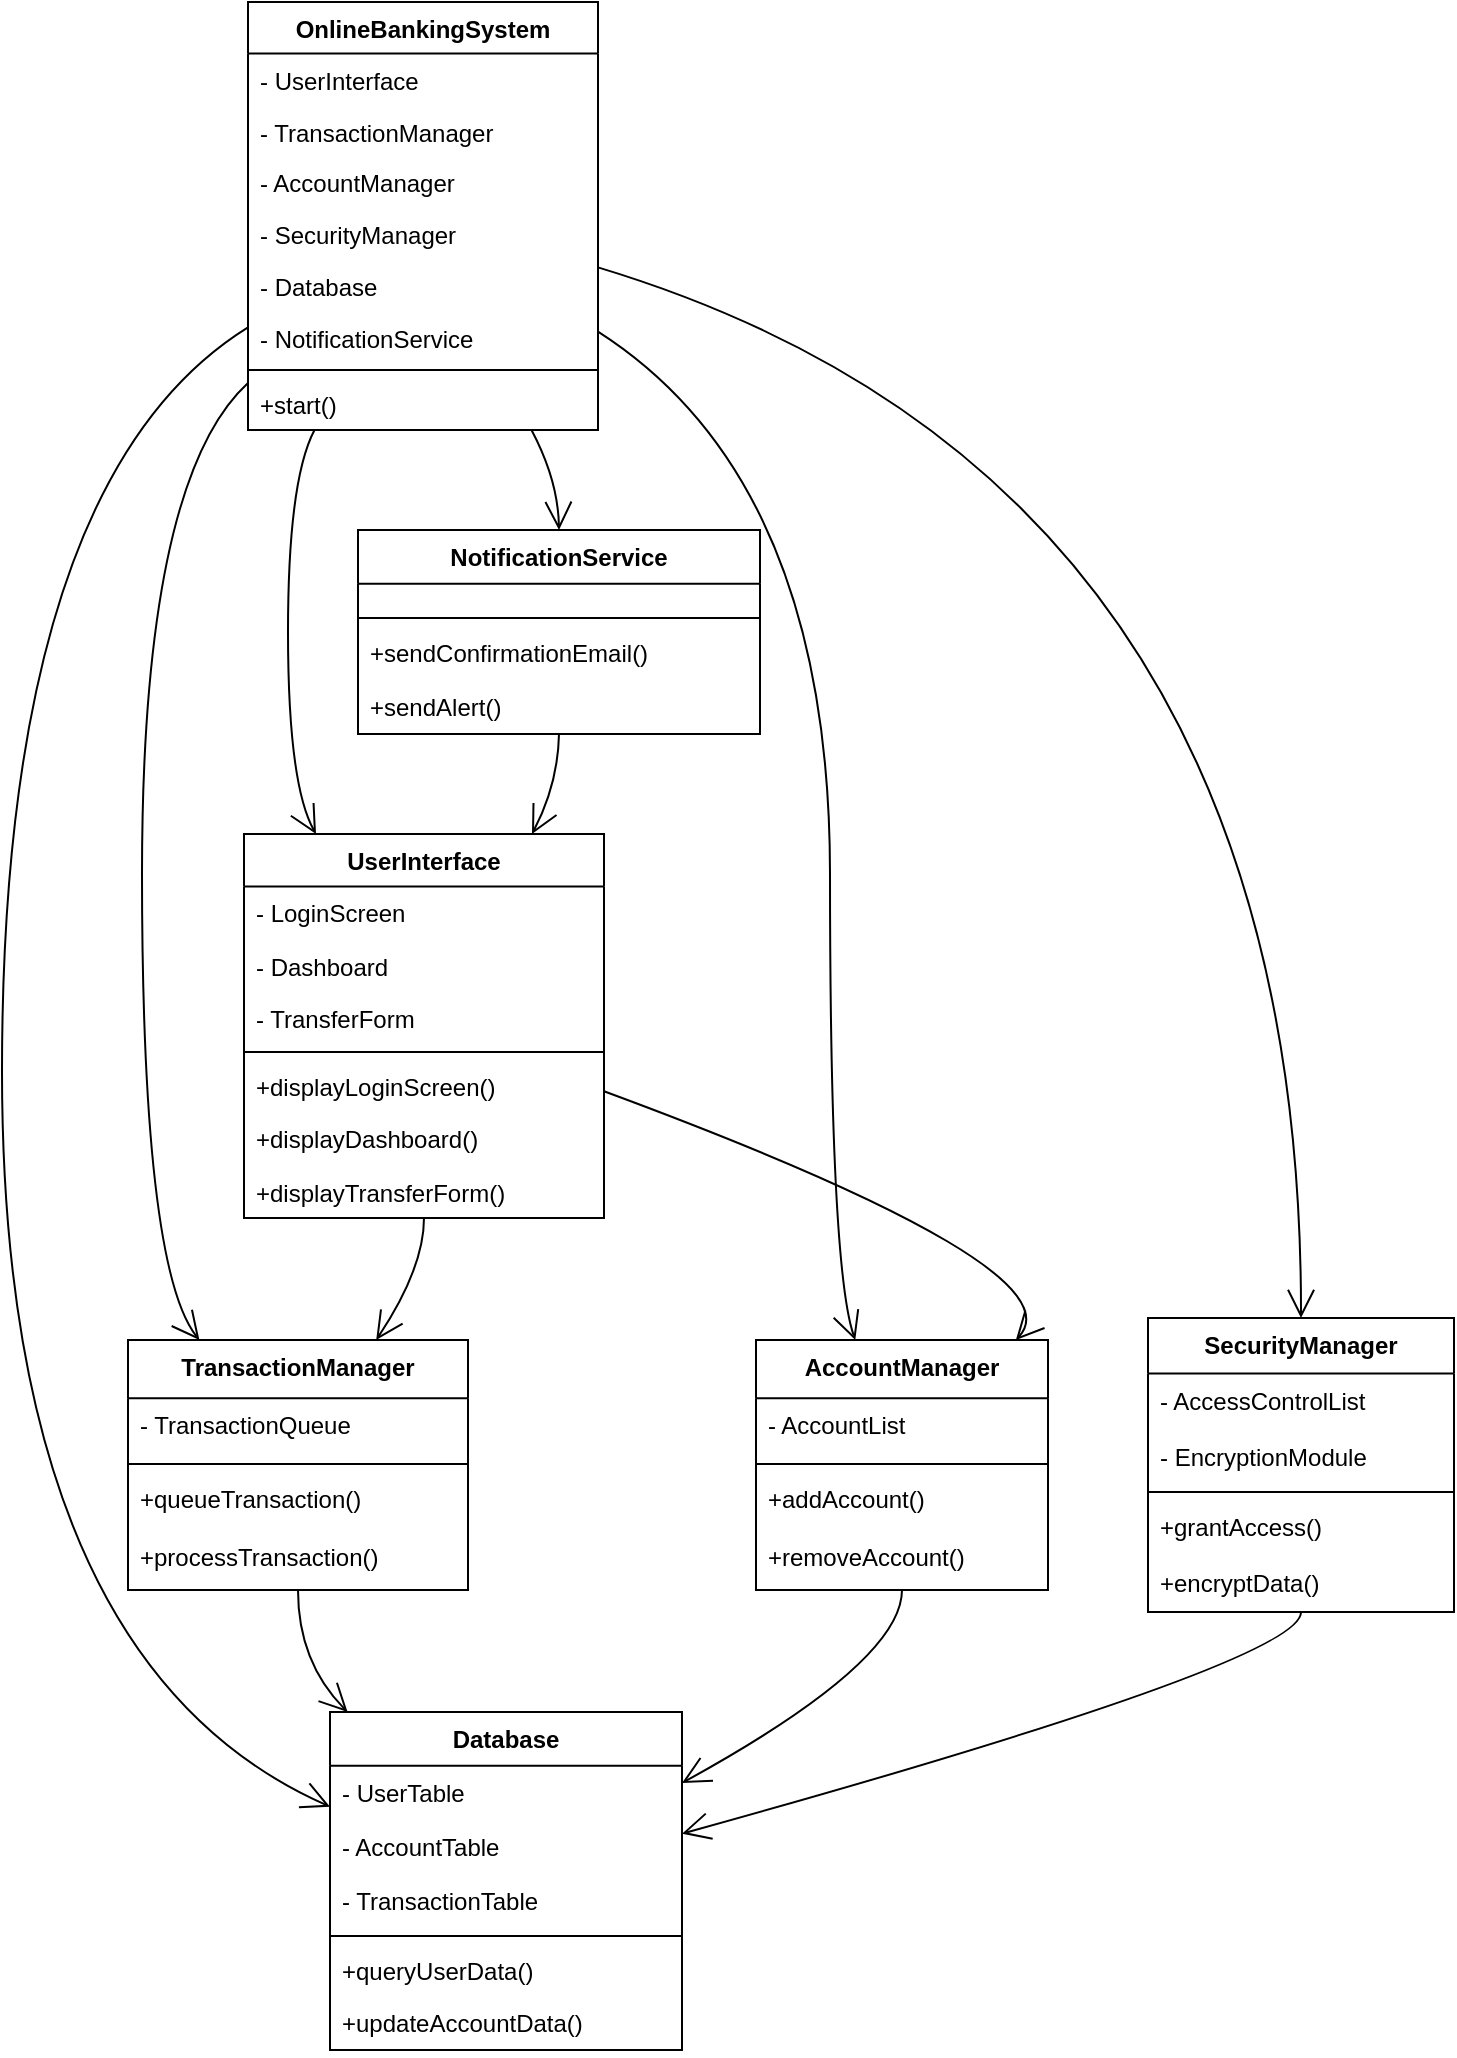 <mxfile version="24.7.17">
  <diagram name="Page-1" id="y9ENEX3FMRnwMD0xoKNj">
    <mxGraphModel>
      <root>
        <mxCell id="0" />
        <mxCell id="1" parent="0" />
        <mxCell id="2" value="OnlineBankingSystem" style="swimlane;fontStyle=1;align=center;verticalAlign=top;childLayout=stackLayout;horizontal=1;startSize=25.775;horizontalStack=0;resizeParent=1;resizeParentMax=0;resizeLast=0;collapsible=0;marginBottom=0;" vertex="1" parent="1">
          <mxGeometry x="68" y="8" width="175" height="214" as="geometry" />
        </mxCell>
        <mxCell id="3" value="- UserInterface" style="text;strokeColor=none;fillColor=none;align=left;verticalAlign=top;spacingLeft=4;spacingRight=4;overflow=hidden;rotatable=0;points=[[0,0.5],[1,0.5]];portConstraint=eastwest;" vertex="1" parent="2">
          <mxGeometry y="26" width="175" height="26" as="geometry" />
        </mxCell>
        <mxCell id="4" value="- TransactionManager" style="text;strokeColor=none;fillColor=none;align=left;verticalAlign=top;spacingLeft=4;spacingRight=4;overflow=hidden;rotatable=0;points=[[0,0.5],[1,0.5]];portConstraint=eastwest;" vertex="1" parent="2">
          <mxGeometry y="52" width="175" height="26" as="geometry" />
        </mxCell>
        <mxCell id="5" value="- AccountManager" style="text;strokeColor=none;fillColor=none;align=left;verticalAlign=top;spacingLeft=4;spacingRight=4;overflow=hidden;rotatable=0;points=[[0,0.5],[1,0.5]];portConstraint=eastwest;" vertex="1" parent="2">
          <mxGeometry y="77" width="175" height="26" as="geometry" />
        </mxCell>
        <mxCell id="6" value="- SecurityManager" style="text;strokeColor=none;fillColor=none;align=left;verticalAlign=top;spacingLeft=4;spacingRight=4;overflow=hidden;rotatable=0;points=[[0,0.5],[1,0.5]];portConstraint=eastwest;" vertex="1" parent="2">
          <mxGeometry y="103" width="175" height="26" as="geometry" />
        </mxCell>
        <mxCell id="7" value="- Database" style="text;strokeColor=none;fillColor=none;align=left;verticalAlign=top;spacingLeft=4;spacingRight=4;overflow=hidden;rotatable=0;points=[[0,0.5],[1,0.5]];portConstraint=eastwest;" vertex="1" parent="2">
          <mxGeometry y="129" width="175" height="26" as="geometry" />
        </mxCell>
        <mxCell id="8" value="- NotificationService" style="text;strokeColor=none;fillColor=none;align=left;verticalAlign=top;spacingLeft=4;spacingRight=4;overflow=hidden;rotatable=0;points=[[0,0.5],[1,0.5]];portConstraint=eastwest;" vertex="1" parent="2">
          <mxGeometry y="155" width="175" height="26" as="geometry" />
        </mxCell>
        <mxCell id="9" style="line;strokeWidth=1;fillColor=none;align=left;verticalAlign=middle;spacingTop=-1;spacingLeft=3;spacingRight=3;rotatable=0;labelPosition=right;points=[];portConstraint=eastwest;strokeColor=inherit;" vertex="1" parent="2">
          <mxGeometry y="180" width="175" height="8" as="geometry" />
        </mxCell>
        <mxCell id="10" value="+start()" style="text;strokeColor=none;fillColor=none;align=left;verticalAlign=top;spacingLeft=4;spacingRight=4;overflow=hidden;rotatable=0;points=[[0,0.5],[1,0.5]];portConstraint=eastwest;" vertex="1" parent="2">
          <mxGeometry y="188" width="175" height="26" as="geometry" />
        </mxCell>
        <mxCell id="11" value="UserInterface" style="swimlane;fontStyle=1;align=center;verticalAlign=top;childLayout=stackLayout;horizontal=1;startSize=26.257;horizontalStack=0;resizeParent=1;resizeParentMax=0;resizeLast=0;collapsible=0;marginBottom=0;" vertex="1" parent="1">
          <mxGeometry x="66" y="424" width="180" height="192" as="geometry" />
        </mxCell>
        <mxCell id="12" value="- LoginScreen" style="text;strokeColor=none;fillColor=none;align=left;verticalAlign=top;spacingLeft=4;spacingRight=4;overflow=hidden;rotatable=0;points=[[0,0.5],[1,0.5]];portConstraint=eastwest;" vertex="1" parent="11">
          <mxGeometry y="26" width="180" height="26" as="geometry" />
        </mxCell>
        <mxCell id="13" value="- Dashboard" style="text;strokeColor=none;fillColor=none;align=left;verticalAlign=top;spacingLeft=4;spacingRight=4;overflow=hidden;rotatable=0;points=[[0,0.5],[1,0.5]];portConstraint=eastwest;" vertex="1" parent="11">
          <mxGeometry y="53" width="180" height="26" as="geometry" />
        </mxCell>
        <mxCell id="14" value="- TransferForm" style="text;strokeColor=none;fillColor=none;align=left;verticalAlign=top;spacingLeft=4;spacingRight=4;overflow=hidden;rotatable=0;points=[[0,0.5],[1,0.5]];portConstraint=eastwest;" vertex="1" parent="11">
          <mxGeometry y="79" width="180" height="26" as="geometry" />
        </mxCell>
        <mxCell id="15" style="line;strokeWidth=1;fillColor=none;align=left;verticalAlign=middle;spacingTop=-1;spacingLeft=3;spacingRight=3;rotatable=0;labelPosition=right;points=[];portConstraint=eastwest;strokeColor=inherit;" vertex="1" parent="11">
          <mxGeometry y="105" width="180" height="8" as="geometry" />
        </mxCell>
        <mxCell id="16" value="+displayLoginScreen()" style="text;strokeColor=none;fillColor=none;align=left;verticalAlign=top;spacingLeft=4;spacingRight=4;overflow=hidden;rotatable=0;points=[[0,0.5],[1,0.5]];portConstraint=eastwest;" vertex="1" parent="11">
          <mxGeometry y="113" width="180" height="26" as="geometry" />
        </mxCell>
        <mxCell id="17" value="+displayDashboard()" style="text;strokeColor=none;fillColor=none;align=left;verticalAlign=top;spacingLeft=4;spacingRight=4;overflow=hidden;rotatable=0;points=[[0,0.5],[1,0.5]];portConstraint=eastwest;" vertex="1" parent="11">
          <mxGeometry y="139" width="180" height="26" as="geometry" />
        </mxCell>
        <mxCell id="18" value="+displayTransferForm()" style="text;strokeColor=none;fillColor=none;align=left;verticalAlign=top;spacingLeft=4;spacingRight=4;overflow=hidden;rotatable=0;points=[[0,0.5],[1,0.5]];portConstraint=eastwest;" vertex="1" parent="11">
          <mxGeometry y="166" width="180" height="26" as="geometry" />
        </mxCell>
        <mxCell id="19" value="TransactionManager" style="swimlane;fontStyle=1;align=center;verticalAlign=top;childLayout=stackLayout;horizontal=1;startSize=29.15;horizontalStack=0;resizeParent=1;resizeParentMax=0;resizeLast=0;collapsible=0;marginBottom=0;" vertex="1" parent="1">
          <mxGeometry x="8" y="677" width="170" height="125" as="geometry" />
        </mxCell>
        <mxCell id="20" value="- TransactionQueue" style="text;strokeColor=none;fillColor=none;align=left;verticalAlign=top;spacingLeft=4;spacingRight=4;overflow=hidden;rotatable=0;points=[[0,0.5],[1,0.5]];portConstraint=eastwest;" vertex="1" parent="19">
          <mxGeometry y="29" width="170" height="29" as="geometry" />
        </mxCell>
        <mxCell id="21" style="line;strokeWidth=1;fillColor=none;align=left;verticalAlign=middle;spacingTop=-1;spacingLeft=3;spacingRight=3;rotatable=0;labelPosition=right;points=[];portConstraint=eastwest;strokeColor=inherit;" vertex="1" parent="19">
          <mxGeometry y="58" width="170" height="8" as="geometry" />
        </mxCell>
        <mxCell id="22" value="+queueTransaction()" style="text;strokeColor=none;fillColor=none;align=left;verticalAlign=top;spacingLeft=4;spacingRight=4;overflow=hidden;rotatable=0;points=[[0,0.5],[1,0.5]];portConstraint=eastwest;" vertex="1" parent="19">
          <mxGeometry y="66" width="170" height="29" as="geometry" />
        </mxCell>
        <mxCell id="23" value="+processTransaction()" style="text;strokeColor=none;fillColor=none;align=left;verticalAlign=top;spacingLeft=4;spacingRight=4;overflow=hidden;rotatable=0;points=[[0,0.5],[1,0.5]];portConstraint=eastwest;" vertex="1" parent="19">
          <mxGeometry y="95" width="170" height="29" as="geometry" />
        </mxCell>
        <mxCell id="24" value="AccountManager" style="swimlane;fontStyle=1;align=center;verticalAlign=top;childLayout=stackLayout;horizontal=1;startSize=29.15;horizontalStack=0;resizeParent=1;resizeParentMax=0;resizeLast=0;collapsible=0;marginBottom=0;" vertex="1" parent="1">
          <mxGeometry x="322" y="677" width="146" height="125" as="geometry" />
        </mxCell>
        <mxCell id="25" value="- AccountList" style="text;strokeColor=none;fillColor=none;align=left;verticalAlign=top;spacingLeft=4;spacingRight=4;overflow=hidden;rotatable=0;points=[[0,0.5],[1,0.5]];portConstraint=eastwest;" vertex="1" parent="24">
          <mxGeometry y="29" width="146" height="29" as="geometry" />
        </mxCell>
        <mxCell id="26" style="line;strokeWidth=1;fillColor=none;align=left;verticalAlign=middle;spacingTop=-1;spacingLeft=3;spacingRight=3;rotatable=0;labelPosition=right;points=[];portConstraint=eastwest;strokeColor=inherit;" vertex="1" parent="24">
          <mxGeometry y="58" width="146" height="8" as="geometry" />
        </mxCell>
        <mxCell id="27" value="+addAccount()" style="text;strokeColor=none;fillColor=none;align=left;verticalAlign=top;spacingLeft=4;spacingRight=4;overflow=hidden;rotatable=0;points=[[0,0.5],[1,0.5]];portConstraint=eastwest;" vertex="1" parent="24">
          <mxGeometry y="66" width="146" height="29" as="geometry" />
        </mxCell>
        <mxCell id="28" value="+removeAccount()" style="text;strokeColor=none;fillColor=none;align=left;verticalAlign=top;spacingLeft=4;spacingRight=4;overflow=hidden;rotatable=0;points=[[0,0.5],[1,0.5]];portConstraint=eastwest;" vertex="1" parent="24">
          <mxGeometry y="95" width="146" height="29" as="geometry" />
        </mxCell>
        <mxCell id="29" value="SecurityManager" style="swimlane;fontStyle=1;align=center;verticalAlign=top;childLayout=stackLayout;horizontal=1;startSize=27.8;horizontalStack=0;resizeParent=1;resizeParentMax=0;resizeLast=0;collapsible=0;marginBottom=0;" vertex="1" parent="1">
          <mxGeometry x="518" y="666" width="153" height="147" as="geometry" />
        </mxCell>
        <mxCell id="30" value="- AccessControlList" style="text;strokeColor=none;fillColor=none;align=left;verticalAlign=top;spacingLeft=4;spacingRight=4;overflow=hidden;rotatable=0;points=[[0,0.5],[1,0.5]];portConstraint=eastwest;" vertex="1" parent="29">
          <mxGeometry y="28" width="153" height="28" as="geometry" />
        </mxCell>
        <mxCell id="31" value="- EncryptionModule" style="text;strokeColor=none;fillColor=none;align=left;verticalAlign=top;spacingLeft=4;spacingRight=4;overflow=hidden;rotatable=0;points=[[0,0.5],[1,0.5]];portConstraint=eastwest;" vertex="1" parent="29">
          <mxGeometry y="56" width="153" height="28" as="geometry" />
        </mxCell>
        <mxCell id="32" style="line;strokeWidth=1;fillColor=none;align=left;verticalAlign=middle;spacingTop=-1;spacingLeft=3;spacingRight=3;rotatable=0;labelPosition=right;points=[];portConstraint=eastwest;strokeColor=inherit;" vertex="1" parent="29">
          <mxGeometry y="83" width="153" height="8" as="geometry" />
        </mxCell>
        <mxCell id="33" value="+grantAccess()" style="text;strokeColor=none;fillColor=none;align=left;verticalAlign=top;spacingLeft=4;spacingRight=4;overflow=hidden;rotatable=0;points=[[0,0.5],[1,0.5]];portConstraint=eastwest;" vertex="1" parent="29">
          <mxGeometry y="91" width="153" height="28" as="geometry" />
        </mxCell>
        <mxCell id="34" value="+encryptData()" style="text;strokeColor=none;fillColor=none;align=left;verticalAlign=top;spacingLeft=4;spacingRight=4;overflow=hidden;rotatable=0;points=[[0,0.5],[1,0.5]];portConstraint=eastwest;" vertex="1" parent="29">
          <mxGeometry y="119" width="153" height="28" as="geometry" />
        </mxCell>
        <mxCell id="35" value="Database" style="swimlane;fontStyle=1;align=center;verticalAlign=top;childLayout=stackLayout;horizontal=1;startSize=26.9;horizontalStack=0;resizeParent=1;resizeParentMax=0;resizeLast=0;collapsible=0;marginBottom=0;" vertex="1" parent="1">
          <mxGeometry x="109" y="863" width="176" height="169" as="geometry" />
        </mxCell>
        <mxCell id="36" value="- UserTable" style="text;strokeColor=none;fillColor=none;align=left;verticalAlign=top;spacingLeft=4;spacingRight=4;overflow=hidden;rotatable=0;points=[[0,0.5],[1,0.5]];portConstraint=eastwest;" vertex="1" parent="35">
          <mxGeometry y="27" width="176" height="27" as="geometry" />
        </mxCell>
        <mxCell id="37" value="- AccountTable" style="text;strokeColor=none;fillColor=none;align=left;verticalAlign=top;spacingLeft=4;spacingRight=4;overflow=hidden;rotatable=0;points=[[0,0.5],[1,0.5]];portConstraint=eastwest;" vertex="1" parent="35">
          <mxGeometry y="54" width="176" height="27" as="geometry" />
        </mxCell>
        <mxCell id="38" value="- TransactionTable" style="text;strokeColor=none;fillColor=none;align=left;verticalAlign=top;spacingLeft=4;spacingRight=4;overflow=hidden;rotatable=0;points=[[0,0.5],[1,0.5]];portConstraint=eastwest;" vertex="1" parent="35">
          <mxGeometry y="81" width="176" height="27" as="geometry" />
        </mxCell>
        <mxCell id="39" style="line;strokeWidth=1;fillColor=none;align=left;verticalAlign=middle;spacingTop=-1;spacingLeft=3;spacingRight=3;rotatable=0;labelPosition=right;points=[];portConstraint=eastwest;strokeColor=inherit;" vertex="1" parent="35">
          <mxGeometry y="108" width="176" height="8" as="geometry" />
        </mxCell>
        <mxCell id="40" value="+queryUserData()" style="text;strokeColor=none;fillColor=none;align=left;verticalAlign=top;spacingLeft=4;spacingRight=4;overflow=hidden;rotatable=0;points=[[0,0.5],[1,0.5]];portConstraint=eastwest;" vertex="1" parent="35">
          <mxGeometry y="116" width="176" height="27" as="geometry" />
        </mxCell>
        <mxCell id="41" value="+updateAccountData()" style="text;strokeColor=none;fillColor=none;align=left;verticalAlign=top;spacingLeft=4;spacingRight=4;overflow=hidden;rotatable=0;points=[[0,0.5],[1,0.5]];portConstraint=eastwest;" vertex="1" parent="35">
          <mxGeometry y="142" width="176" height="27" as="geometry" />
        </mxCell>
        <mxCell id="42" value="NotificationService" style="swimlane;fontStyle=1;align=center;verticalAlign=top;childLayout=stackLayout;horizontal=1;startSize=26.914;horizontalStack=0;resizeParent=1;resizeParentMax=0;resizeLast=0;collapsible=0;marginBottom=0;" vertex="1" parent="1">
          <mxGeometry x="123" y="272" width="201" height="102" as="geometry" />
        </mxCell>
        <mxCell id="43" style="line;strokeWidth=1;fillColor=none;align=left;verticalAlign=middle;spacingTop=-1;spacingLeft=3;spacingRight=3;rotatable=0;labelPosition=right;points=[];portConstraint=eastwest;strokeColor=inherit;" vertex="1" parent="42">
          <mxGeometry y="40" width="201" height="8" as="geometry" />
        </mxCell>
        <mxCell id="44" value="+sendConfirmationEmail()" style="text;strokeColor=none;fillColor=none;align=left;verticalAlign=top;spacingLeft=4;spacingRight=4;overflow=hidden;rotatable=0;points=[[0,0.5],[1,0.5]];portConstraint=eastwest;" vertex="1" parent="42">
          <mxGeometry y="48" width="201" height="27" as="geometry" />
        </mxCell>
        <mxCell id="45" value="+sendAlert()" style="text;strokeColor=none;fillColor=none;align=left;verticalAlign=top;spacingLeft=4;spacingRight=4;overflow=hidden;rotatable=0;points=[[0,0.5],[1,0.5]];portConstraint=eastwest;" vertex="1" parent="42">
          <mxGeometry y="75" width="201" height="27" as="geometry" />
        </mxCell>
        <mxCell id="46" value="" style="curved=1;startArrow=none;endArrow=open;endSize=12;exitX=0.19;exitY=1;entryX=0.2;entryY=0;" edge="1" parent="1" source="2" target="11">
          <mxGeometry relative="1" as="geometry">
            <Array as="points">
              <mxPoint x="88" y="247" />
              <mxPoint x="88" y="399" />
            </Array>
          </mxGeometry>
        </mxCell>
        <mxCell id="47" value="" style="curved=1;startArrow=none;endArrow=open;endSize=12;exitX=0;exitY=0.89;entryX=0.21;entryY=0;" edge="1" parent="1" source="2" target="19">
          <mxGeometry relative="1" as="geometry">
            <Array as="points">
              <mxPoint x="15" y="247" />
              <mxPoint x="15" y="641" />
            </Array>
          </mxGeometry>
        </mxCell>
        <mxCell id="48" value="" style="curved=1;startArrow=none;endArrow=open;endSize=12;exitX=1;exitY=0.77;entryX=0.34;entryY=0;" edge="1" parent="1" source="2" target="24">
          <mxGeometry relative="1" as="geometry">
            <Array as="points">
              <mxPoint x="359" y="247" />
              <mxPoint x="359" y="641" />
            </Array>
          </mxGeometry>
        </mxCell>
        <mxCell id="49" value="" style="curved=1;startArrow=none;endArrow=open;endSize=12;exitX=1;exitY=0.62;entryX=0.5;entryY=0;" edge="1" parent="1" source="2" target="29">
          <mxGeometry relative="1" as="geometry">
            <Array as="points">
              <mxPoint x="595" y="247" />
            </Array>
          </mxGeometry>
        </mxCell>
        <mxCell id="50" value="" style="curved=1;startArrow=none;endArrow=open;endSize=12;exitX=0;exitY=0.76;entryX=0;entryY=0.28;" edge="1" parent="1" source="2" target="35">
          <mxGeometry relative="1" as="geometry">
            <Array as="points">
              <mxPoint x="-55" y="247" />
              <mxPoint x="-55" y="838" />
            </Array>
          </mxGeometry>
        </mxCell>
        <mxCell id="51" value="" style="curved=1;startArrow=none;endArrow=open;endSize=12;exitX=0.81;exitY=1;entryX=0.5;entryY=0;" edge="1" parent="1" source="2" target="42">
          <mxGeometry relative="1" as="geometry">
            <Array as="points">
              <mxPoint x="223" y="247" />
            </Array>
          </mxGeometry>
        </mxCell>
        <mxCell id="52" value="" style="curved=1;startArrow=none;endArrow=open;endSize=12;exitX=0.5;exitY=1;entryX=0.73;entryY=0;" edge="1" parent="1" source="11" target="19">
          <mxGeometry relative="1" as="geometry">
            <Array as="points">
              <mxPoint x="156" y="641" />
            </Array>
          </mxGeometry>
        </mxCell>
        <mxCell id="53" value="" style="curved=1;startArrow=none;endArrow=open;endSize=12;exitX=1;exitY=0.67;entryX=0.89;entryY=0;" edge="1" parent="1" source="11" target="24">
          <mxGeometry relative="1" as="geometry">
            <Array as="points">
              <mxPoint x="485" y="641" />
            </Array>
          </mxGeometry>
        </mxCell>
        <mxCell id="54" value="" style="curved=1;startArrow=none;endArrow=open;endSize=12;exitX=0.5;exitY=1;entryX=0.05;entryY=0;" edge="1" parent="1" source="19" target="35">
          <mxGeometry relative="1" as="geometry">
            <Array as="points">
              <mxPoint x="93" y="838" />
            </Array>
          </mxGeometry>
        </mxCell>
        <mxCell id="55" value="" style="curved=1;startArrow=none;endArrow=open;endSize=12;exitX=0.5;exitY=1;entryX=1;entryY=0.21;" edge="1" parent="1" source="24" target="35">
          <mxGeometry relative="1" as="geometry">
            <Array as="points">
              <mxPoint x="395" y="838" />
            </Array>
          </mxGeometry>
        </mxCell>
        <mxCell id="56" value="" style="curved=1;startArrow=none;endArrow=open;endSize=12;exitX=0.5;exitY=1;entryX=1;entryY=0.36;" edge="1" parent="1" source="29" target="35">
          <mxGeometry relative="1" as="geometry">
            <Array as="points">
              <mxPoint x="595" y="838" />
            </Array>
          </mxGeometry>
        </mxCell>
        <mxCell id="57" value="" style="curved=1;startArrow=none;endArrow=open;endSize=12;exitX=0.5;exitY=1;entryX=0.8;entryY=0;" edge="1" parent="1" source="42" target="11">
          <mxGeometry relative="1" as="geometry">
            <Array as="points">
              <mxPoint x="223" y="399" />
            </Array>
          </mxGeometry>
        </mxCell>
      </root>
    </mxGraphModel>
  </diagram>
</mxfile>
